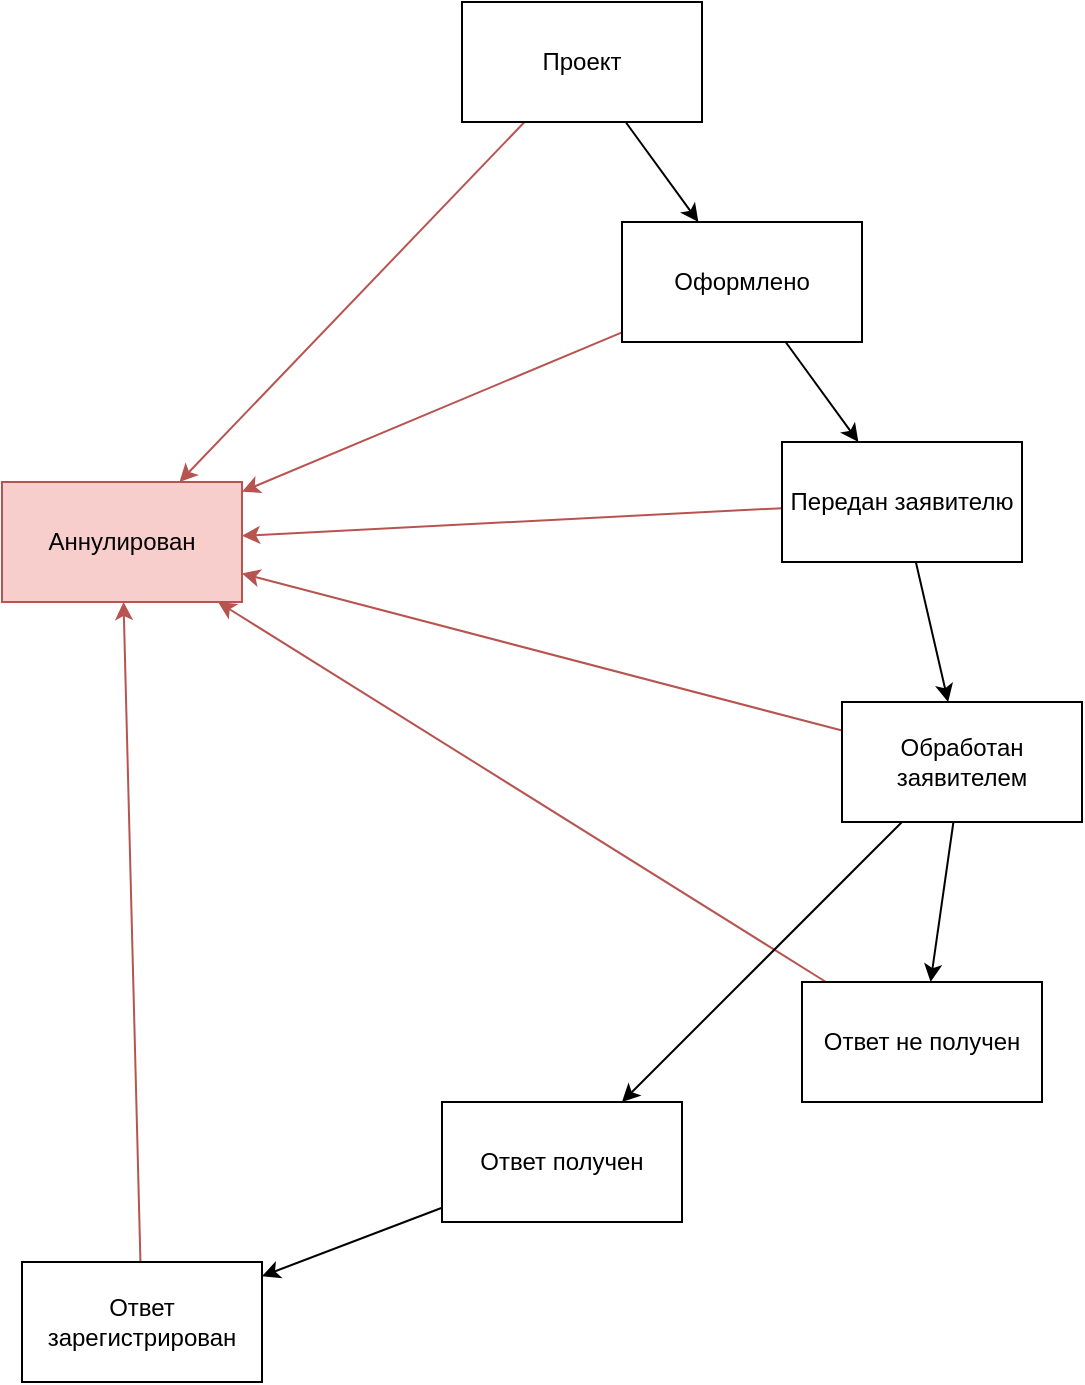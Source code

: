 <mxfile version="20.6.0" type="github">
  <diagram id="DtH2Y51N2P6LpI5TNhch" name="Страница 1">
    <mxGraphModel dx="2060" dy="801" grid="1" gridSize="10" guides="1" tooltips="1" connect="1" arrows="1" fold="1" page="1" pageScale="1" pageWidth="827" pageHeight="1169" math="0" shadow="0">
      <root>
        <mxCell id="0" />
        <mxCell id="1" parent="0" />
        <mxCell id="Z5EfccPca7Q9Xv_PAJAf-9" style="rounded=0;orthogonalLoop=1;jettySize=auto;html=1;" edge="1" parent="1" source="Z5EfccPca7Q9Xv_PAJAf-1" target="Z5EfccPca7Q9Xv_PAJAf-2">
          <mxGeometry relative="1" as="geometry" />
        </mxCell>
        <mxCell id="Z5EfccPca7Q9Xv_PAJAf-20" style="edgeStyle=none;rounded=0;orthogonalLoop=1;jettySize=auto;html=1;fillColor=#f8cecc;strokeColor=#b85450;" edge="1" parent="1" source="Z5EfccPca7Q9Xv_PAJAf-1" target="Z5EfccPca7Q9Xv_PAJAf-7">
          <mxGeometry relative="1" as="geometry" />
        </mxCell>
        <mxCell id="Z5EfccPca7Q9Xv_PAJAf-1" value="Проект" style="rounded=0;whiteSpace=wrap;html=1;" vertex="1" parent="1">
          <mxGeometry x="220" y="160" width="120" height="60" as="geometry" />
        </mxCell>
        <mxCell id="Z5EfccPca7Q9Xv_PAJAf-10" style="edgeStyle=none;rounded=0;orthogonalLoop=1;jettySize=auto;html=1;" edge="1" parent="1" source="Z5EfccPca7Q9Xv_PAJAf-2" target="Z5EfccPca7Q9Xv_PAJAf-3">
          <mxGeometry relative="1" as="geometry" />
        </mxCell>
        <mxCell id="Z5EfccPca7Q9Xv_PAJAf-19" style="edgeStyle=none;rounded=0;orthogonalLoop=1;jettySize=auto;html=1;fillColor=#f8cecc;strokeColor=#b85450;" edge="1" parent="1" source="Z5EfccPca7Q9Xv_PAJAf-2" target="Z5EfccPca7Q9Xv_PAJAf-7">
          <mxGeometry relative="1" as="geometry" />
        </mxCell>
        <mxCell id="Z5EfccPca7Q9Xv_PAJAf-2" value="Оформлено" style="rounded=0;whiteSpace=wrap;html=1;" vertex="1" parent="1">
          <mxGeometry x="300" y="270" width="120" height="60" as="geometry" />
        </mxCell>
        <mxCell id="Z5EfccPca7Q9Xv_PAJAf-11" style="edgeStyle=none;rounded=0;orthogonalLoop=1;jettySize=auto;html=1;" edge="1" parent="1" source="Z5EfccPca7Q9Xv_PAJAf-3" target="Z5EfccPca7Q9Xv_PAJAf-8">
          <mxGeometry relative="1" as="geometry" />
        </mxCell>
        <mxCell id="Z5EfccPca7Q9Xv_PAJAf-18" style="edgeStyle=none;rounded=0;orthogonalLoop=1;jettySize=auto;html=1;fillColor=#f8cecc;strokeColor=#b85450;" edge="1" parent="1" source="Z5EfccPca7Q9Xv_PAJAf-3" target="Z5EfccPca7Q9Xv_PAJAf-7">
          <mxGeometry relative="1" as="geometry" />
        </mxCell>
        <mxCell id="Z5EfccPca7Q9Xv_PAJAf-3" value="Передан заявителю" style="rounded=0;whiteSpace=wrap;html=1;" vertex="1" parent="1">
          <mxGeometry x="380" y="380" width="120" height="60" as="geometry" />
        </mxCell>
        <mxCell id="Z5EfccPca7Q9Xv_PAJAf-15" style="edgeStyle=none;rounded=0;orthogonalLoop=1;jettySize=auto;html=1;fillColor=#f8cecc;strokeColor=#b85450;" edge="1" parent="1" source="Z5EfccPca7Q9Xv_PAJAf-4" target="Z5EfccPca7Q9Xv_PAJAf-7">
          <mxGeometry relative="1" as="geometry" />
        </mxCell>
        <mxCell id="Z5EfccPca7Q9Xv_PAJAf-4" value="Ответ зарегистрирован" style="rounded=0;whiteSpace=wrap;html=1;" vertex="1" parent="1">
          <mxGeometry y="790" width="120" height="60" as="geometry" />
        </mxCell>
        <mxCell id="Z5EfccPca7Q9Xv_PAJAf-14" style="edgeStyle=none;rounded=0;orthogonalLoop=1;jettySize=auto;html=1;" edge="1" parent="1" source="Z5EfccPca7Q9Xv_PAJAf-5" target="Z5EfccPca7Q9Xv_PAJAf-4">
          <mxGeometry relative="1" as="geometry" />
        </mxCell>
        <mxCell id="Z5EfccPca7Q9Xv_PAJAf-16" style="edgeStyle=none;rounded=0;orthogonalLoop=1;jettySize=auto;html=1;fillColor=#f8cecc;strokeColor=#b85450;" edge="1" parent="1" source="Z5EfccPca7Q9Xv_PAJAf-6" target="Z5EfccPca7Q9Xv_PAJAf-7">
          <mxGeometry relative="1" as="geometry" />
        </mxCell>
        <mxCell id="Z5EfccPca7Q9Xv_PAJAf-5" value="Ответ получен" style="rounded=0;whiteSpace=wrap;html=1;" vertex="1" parent="1">
          <mxGeometry x="210" y="710" width="120" height="60" as="geometry" />
        </mxCell>
        <mxCell id="Z5EfccPca7Q9Xv_PAJAf-6" value="Ответ не получен" style="rounded=0;whiteSpace=wrap;html=1;" vertex="1" parent="1">
          <mxGeometry x="390" y="650" width="120" height="60" as="geometry" />
        </mxCell>
        <mxCell id="Z5EfccPca7Q9Xv_PAJAf-7" value="Аннулирован" style="rounded=0;whiteSpace=wrap;html=1;fillColor=#f8cecc;strokeColor=#b85450;" vertex="1" parent="1">
          <mxGeometry x="-10" y="400" width="120" height="60" as="geometry" />
        </mxCell>
        <mxCell id="Z5EfccPca7Q9Xv_PAJAf-12" style="edgeStyle=none;rounded=0;orthogonalLoop=1;jettySize=auto;html=1;" edge="1" parent="1" source="Z5EfccPca7Q9Xv_PAJAf-8" target="Z5EfccPca7Q9Xv_PAJAf-6">
          <mxGeometry relative="1" as="geometry" />
        </mxCell>
        <mxCell id="Z5EfccPca7Q9Xv_PAJAf-13" style="edgeStyle=none;rounded=0;orthogonalLoop=1;jettySize=auto;html=1;" edge="1" parent="1" source="Z5EfccPca7Q9Xv_PAJAf-8" target="Z5EfccPca7Q9Xv_PAJAf-5">
          <mxGeometry relative="1" as="geometry" />
        </mxCell>
        <mxCell id="Z5EfccPca7Q9Xv_PAJAf-17" style="edgeStyle=none;rounded=0;orthogonalLoop=1;jettySize=auto;html=1;fillColor=#f8cecc;strokeColor=#b85450;" edge="1" parent="1" source="Z5EfccPca7Q9Xv_PAJAf-8" target="Z5EfccPca7Q9Xv_PAJAf-7">
          <mxGeometry relative="1" as="geometry" />
        </mxCell>
        <mxCell id="Z5EfccPca7Q9Xv_PAJAf-8" value="Обработан заявителем" style="rounded=0;whiteSpace=wrap;html=1;" vertex="1" parent="1">
          <mxGeometry x="410" y="510" width="120" height="60" as="geometry" />
        </mxCell>
      </root>
    </mxGraphModel>
  </diagram>
</mxfile>
